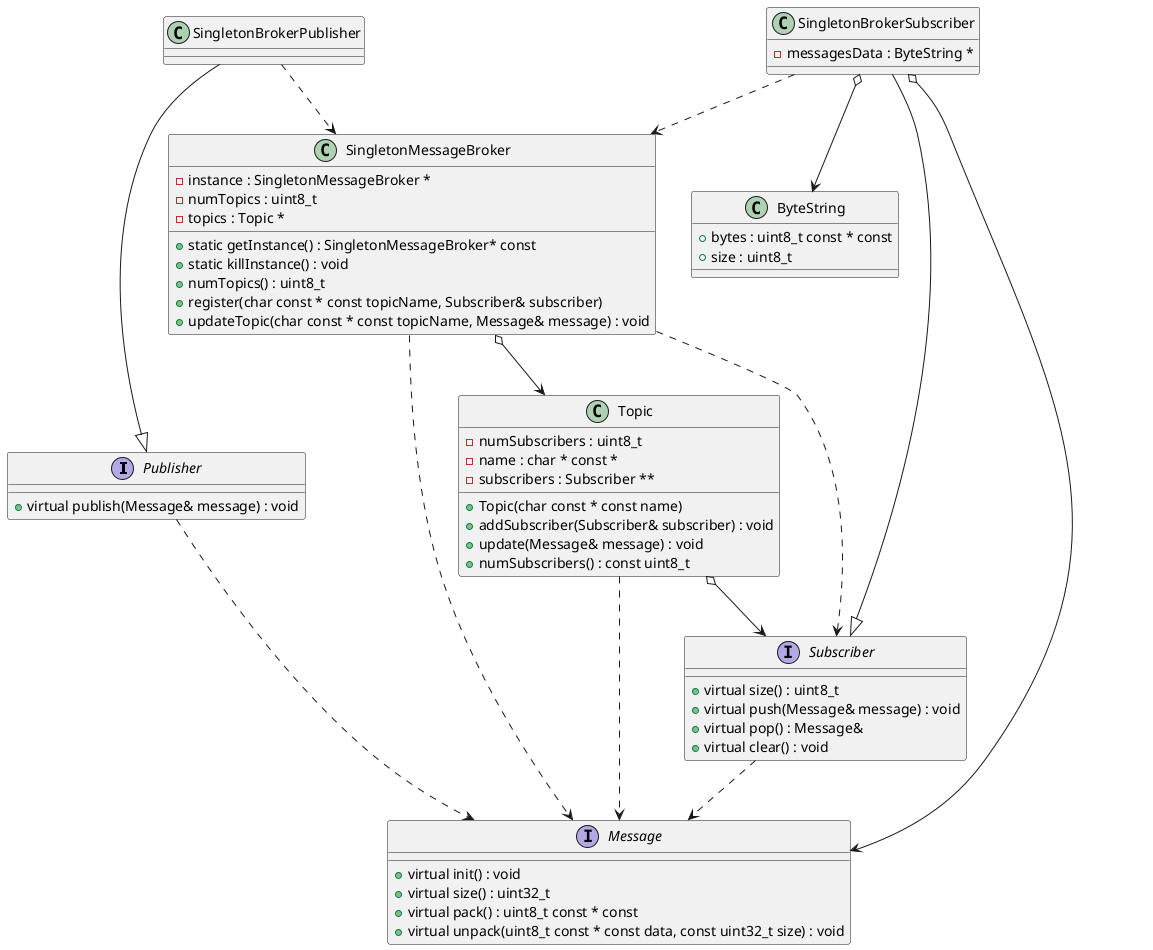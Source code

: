 @startuml

interface Publisher
{
  + virtual publish(Message& message) : void
}

interface Subscriber
{
  + virtual size() : uint8_t
  + virtual push(Message& message) : void
  + virtual pop() : Message&
  + virtual clear() : void
}

interface Message
{
  + virtual init() : void
  + virtual size() : uint32_t
  + virtual pack() : uint8_t const * const
  + virtual unpack(uint8_t const * const data, const uint32_t size) : void
}

class SingletonBrokerPublisher
{
}

class SingletonBrokerSubscriber
{
  - messagesData : ByteString *
}

class SingletonMessageBroker
{
  + static getInstance() : SingletonMessageBroker* const
  + static killInstance() : void
  + numTopics() : uint8_t
  + register(char const * const topicName, Subscriber& subscriber)
  + updateTopic(char const * const topicName, Message& message) : void

  - instance : SingletonMessageBroker *
  - numTopics : uint8_t
  - topics : Topic *
}

class Topic
{
  + Topic(char const * const name)
  + addSubscriber(Subscriber& subscriber) : void
  + update(Message& message) : void
  + numSubscribers() : const uint8_t

  - numSubscribers : uint8_t
  - name : char * const *
  - subscribers : Subscriber **
}

class ByteString
{
  + bytes : uint8_t const * const
  + size : uint8_t
}

SingletonBrokerPublisher -|> Publisher
SingletonBrokerSubscriber -|> Subscriber

Publisher ..> Message
Subscriber ..> Message

SingletonBrokerSubscriber o--> Message

SingletonBrokerPublisher ..> SingletonMessageBroker
SingletonBrokerSubscriber ..> SingletonMessageBroker
SingletonBrokerSubscriber o--> ByteString

SingletonMessageBroker ..> Subscriber
SingletonMessageBroker ..> Message
SingletonMessageBroker o--> Topic

Topic o--> Subscriber
Topic ..> Message

@enduml
